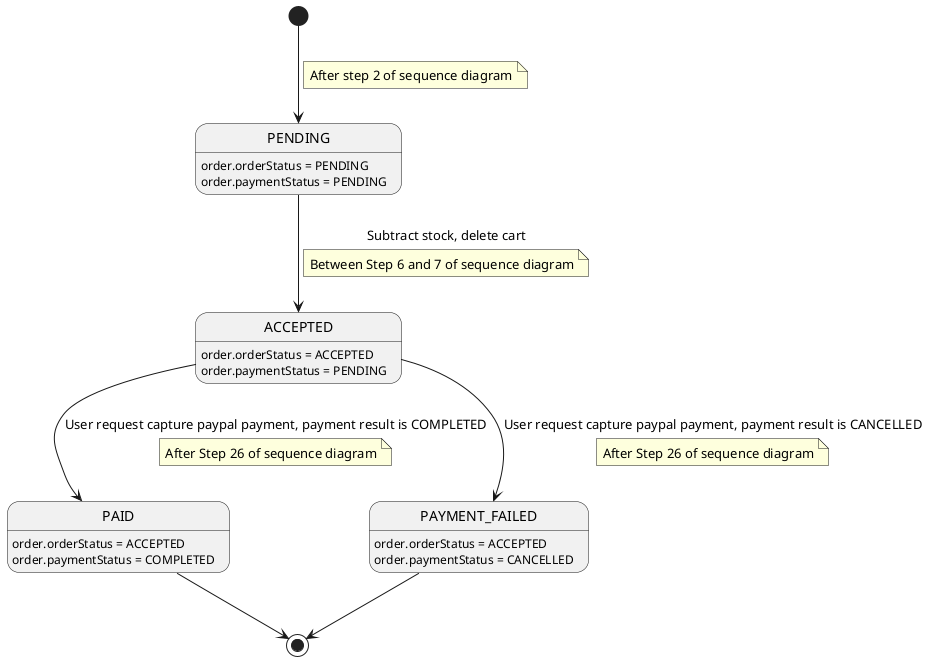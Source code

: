 @startuml Order State diagram
[*] --> PENDING
note on link
After step 2 of sequence diagram
end note
PENDING: order.orderStatus = PENDING
PENDING: order.paymentStatus = PENDING

PENDING --> ACCEPTED: Subtract stock, delete cart 
note on link
Between Step 6 and 7 of sequence diagram
end note
ACCEPTED: order.orderStatus = ACCEPTED
ACCEPTED: order.paymentStatus = PENDING

ACCEPTED --> PAID: User request capture paypal payment, payment result is COMPLETED
note on link
After Step 26 of sequence diagram
end note
PAID: order.orderStatus = ACCEPTED
PAID: order.paymentStatus = COMPLETED

ACCEPTED --> PAYMENT_FAILED: User request capture paypal payment, payment result is CANCELLED
note on link
After Step 26 of sequence diagram
end note
PAYMENT_FAILED: order.orderStatus = ACCEPTED
PAYMENT_FAILED: order.paymentStatus = CANCELLED
PAID --> [*]
PAYMENT_FAILED --> [*]
@enduml